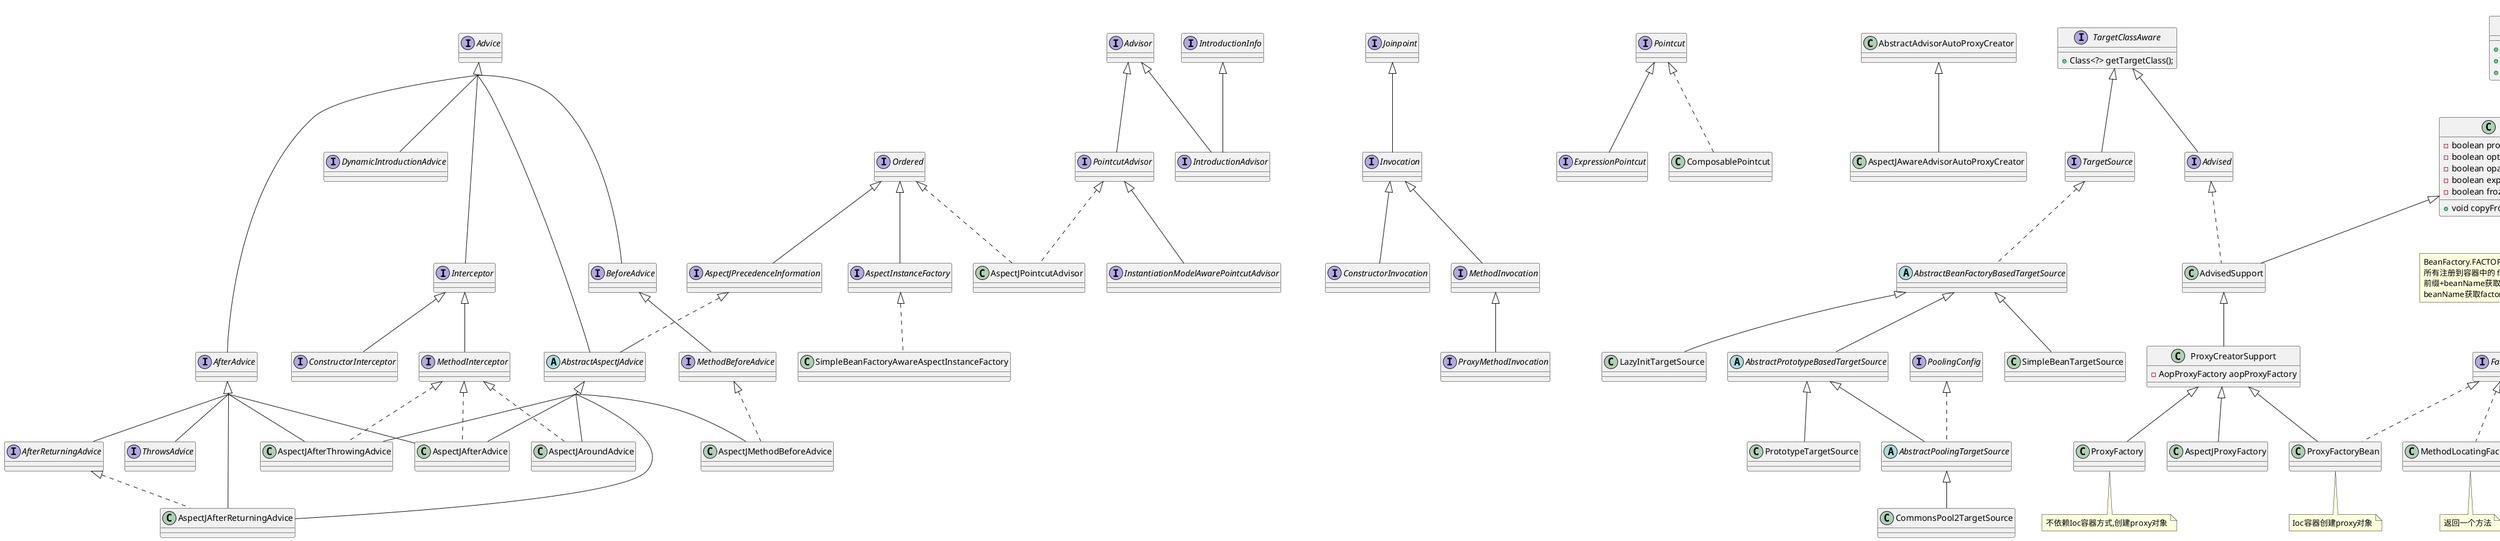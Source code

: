 @startuml
'https://plantuml.com/class-diagram


'joinpoint
interface Joinpoint
interface Pointcut
interface ExpressionPointcut extends Pointcut
class ComposablePointcut implements Pointcut

interface Invocation extends Joinpoint
interface ConstructorInvocation extends Invocation
interface MethodInvocation extends Invocation
interface ProxyMethodInvocation extends MethodInvocation

'Advice
interface Advice
interface AfterAdvice
AfterAdvice -u---|> Advice

interface AfterReturningAdvice extends AfterAdvice
interface ThrowsAdvice extends AfterAdvice
interface BeforeAdvice extends Advice
interface MethodBeforeAdvice extends BeforeAdvice


interface AspectJPrecedenceInformation extends Ordered
abstract class AbstractAspectJAdvice implements Advice, AspectJPrecedenceInformation


class AspectJMethodBeforeAdvice extends AbstractAspectJAdvice implements MethodBeforeAdvice
class AspectJAfterAdvice extends AbstractAspectJAdvice implements MethodInterceptor, AfterAdvice
class AspectJAfterReturningAdvice extends AbstractAspectJAdvice implements AfterReturningAdvice, AfterAdvice
class AspectJAfterThrowingAdvice extends AbstractAspectJAdvice implements MethodInterceptor, AfterAdvice
class AspectJAroundAdvice extends AbstractAspectJAdvice implements MethodInterceptor



'Interceptor
interface Interceptor extends Advice
interface ConstructorInterceptor extends Interceptor
interface MethodInterceptor extends Interceptor
interface DynamicIntroductionAdvice extends Advice





interface IntroductionInfo




'Advisor
interface Advisor
interface PointcutAdvisor extends Advisor
interface InstantiationModelAwarePointcutAdvisor extends PointcutAdvisor
interface IntroductionAdvisor extends Advisor, IntroductionInfo
class AspectJPointcutAdvisor implements PointcutAdvisor, Ordered


class AspectJAwareAdvisorAutoProxyCreator extends AbstractAdvisorAutoProxyCreator
'===========

'static
card static {
    class AopContext{
        - ThreadLocal<Object> currentProxy
    }
}



class LazyInitTargetSource extends AbstractBeanFactoryBasedTargetSource
abstract class AbstractPrototypeBasedTargetSource extends AbstractBeanFactoryBasedTargetSource
class PrototypeTargetSource extends AbstractPrototypeBasedTargetSource
class SimpleBeanTargetSource extends AbstractBeanFactoryBasedTargetSource
abstract class AbstractBeanFactoryBasedTargetSource implements TargetSource
abstract class AbstractPoolingTargetSource extends AbstractPrototypeBasedTargetSource implements PoolingConfig
class CommonsPool2TargetSource extends AbstractPoolingTargetSource

interface TargetSource extends TargetClassAware
abstract class AopUtils{
	+ static boolean isAopProxy(@Nullable Object object)
	+ static boolean isJdkDynamicProxy(@Nullable Object object)
	+ static boolean isCglibProxy(@Nullable Object object)
}
interface TargetClassAware {
	+ Class<?> getTargetClass();
}
interface AopInfrastructureBean


class DefaultAopProxyFactory implements AopProxyFactory
class ScopedObject
interface Advised extends TargetClassAware
class AdvisedSupport extends ProxyConfig implements Advised
class ProxyCreatorSupport extends AdvisedSupport{
    - AopProxyFactory aopProxyFactory
}
class ProxyFactory extends ProxyCreatorSupport
note bottom of ProxyFactory
不依赖Ioc容器方式,创建proxy对象
end note

class ProxyFactoryBean extends ProxyCreatorSupport implements FactoryBean{

}
note bottom of ProxyFactoryBean
Ioc容器创建proxy对象
end note
class AspectJProxyFactory extends ProxyCreatorSupport
interface FactoryBean
note top
BeanFactory.FACTORY_BEAN_PREFIX="&"
所有注册到容器中的 factoryBean 的名字前缀
前缀+beanName获取factoryBean实例,
beanName获取factoryBean创建的实例
end note

interface TransactionalProxy extends SpringProxy
interface SpringProxy
note top
所有Spring的AOP代理对象都会实现,标记接口
可以用来检查代理对象是不是生成的
end note
AopUtils -- SpringProxy

class ProxyConfig{
	- boolean proxyTargetClass = false;
	- boolean optimize = false;
	- boolean opaque = false;
	- boolean exposeProxy = false;
	- boolean frozen = false;
	+ void copyFrom(ProxyConfig other)
}
skinparam GroupInheritance 4
class ScopedProxyFactoryBean extends ProxyConfig implements FactoryBean,AopInfrastructureBean{

}

FactoryBean --> Bean : createBean
class MethodLocatingFactoryBean implements FactoryBean
note bottom of MethodLocatingFactoryBean
返回一个方法
end note
interface AspectInstanceFactory extends Ordered
class SimpleBeanFactoryAwareAspectInstanceFactory implements AspectInstanceFactory








@enduml